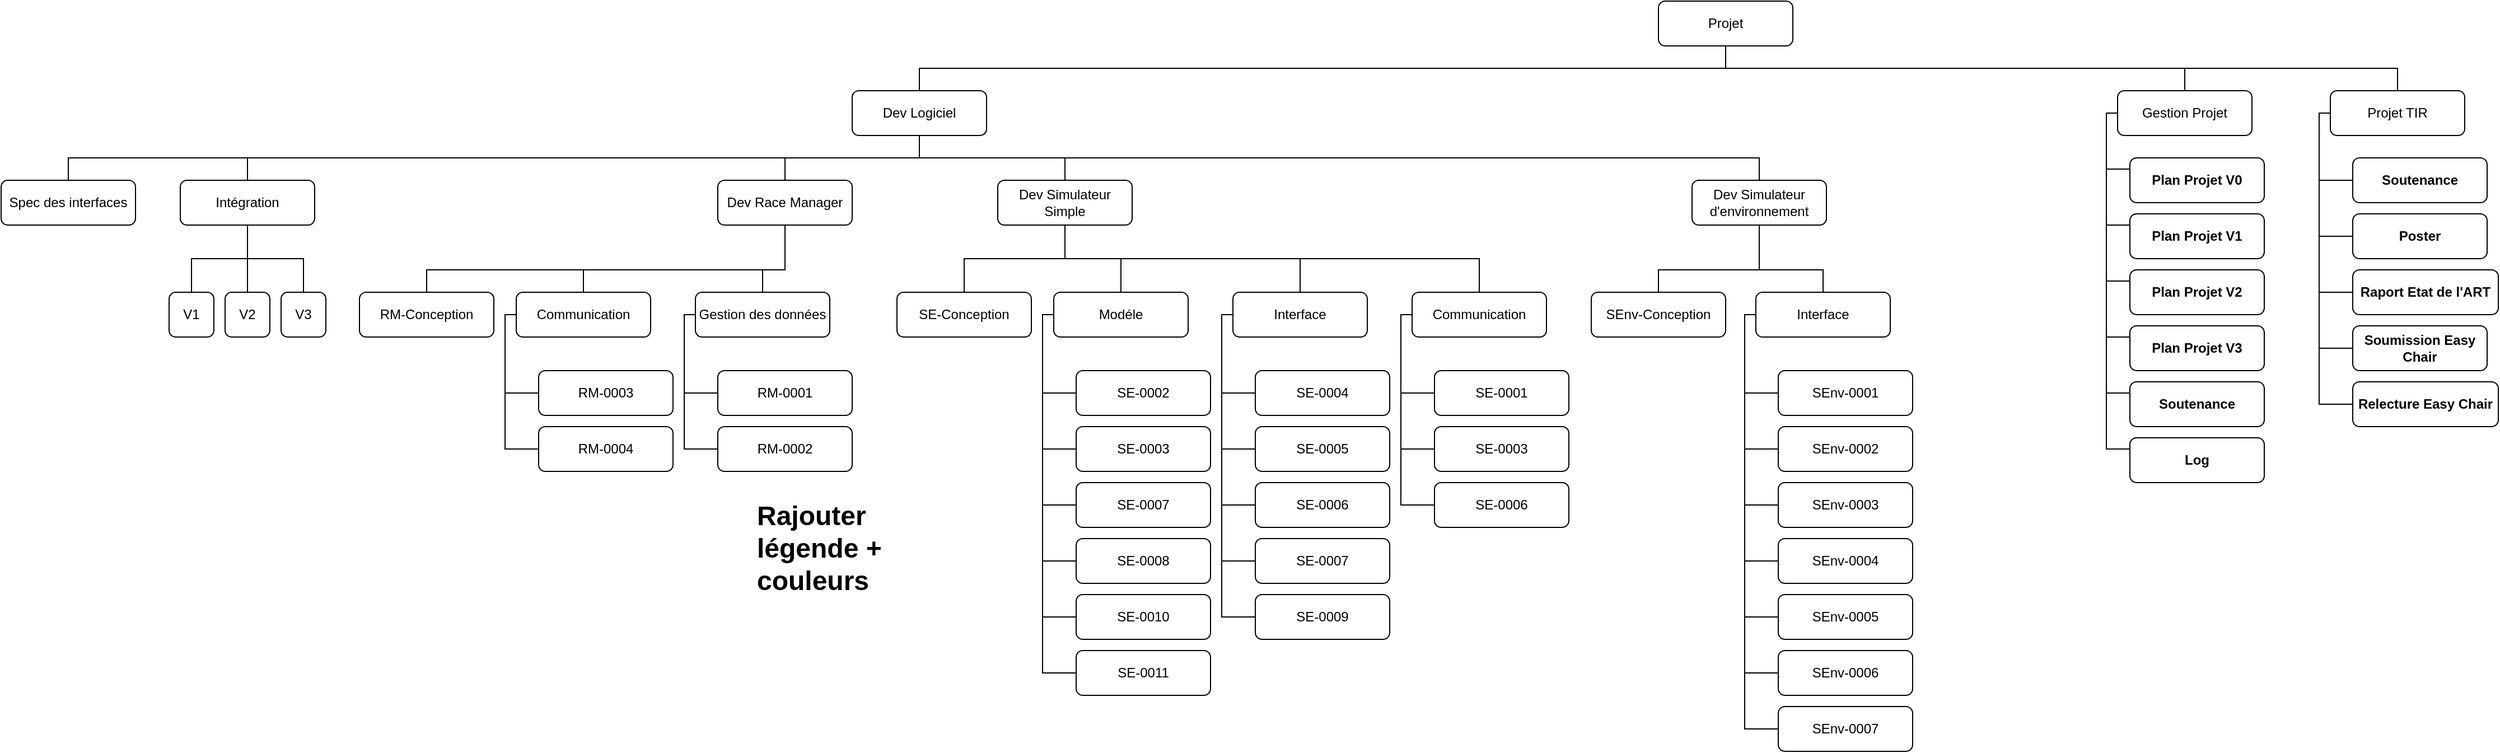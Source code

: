 <mxfile version="16.5.1" type="device"><diagram id="SO90elbDWTk9KM8f_khS" name="Page-1"><mxGraphModel dx="2012" dy="721" grid="1" gridSize="10" guides="1" tooltips="1" connect="1" arrows="1" fold="1" page="1" pageScale="1" pageWidth="827" pageHeight="1169" math="0" shadow="0"><root><mxCell id="0"/><mxCell id="1" parent="0"/><mxCell id="JSs0J7udq6UT4PyJN16Q-4" style="edgeStyle=orthogonalEdgeStyle;rounded=0;orthogonalLoop=1;jettySize=auto;html=1;entryX=0.5;entryY=0;entryDx=0;entryDy=0;endArrow=none;endFill=0;" parent="1" source="5Y8uzEeQhEqQPlGlV6em-2" target="JSs0J7udq6UT4PyJN16Q-1" edge="1"><mxGeometry relative="1" as="geometry"><Array as="points"><mxPoint x="820" y="140"/><mxPoint x="100" y="140"/></Array></mxGeometry></mxCell><mxCell id="JSs0J7udq6UT4PyJN16Q-5" style="edgeStyle=orthogonalEdgeStyle;rounded=0;orthogonalLoop=1;jettySize=auto;html=1;entryX=0.5;entryY=0;entryDx=0;entryDy=0;endArrow=none;endFill=0;" parent="1" source="5Y8uzEeQhEqQPlGlV6em-2" target="JSs0J7udq6UT4PyJN16Q-2" edge="1"><mxGeometry relative="1" as="geometry"><Array as="points"><mxPoint x="820" y="140"/><mxPoint x="1230" y="140"/></Array></mxGeometry></mxCell><mxCell id="JSs0J7udq6UT4PyJN16Q-6" style="edgeStyle=orthogonalEdgeStyle;rounded=0;orthogonalLoop=1;jettySize=auto;html=1;entryX=0.5;entryY=0;entryDx=0;entryDy=0;endArrow=none;endFill=0;" parent="1" source="5Y8uzEeQhEqQPlGlV6em-2" target="JSs0J7udq6UT4PyJN16Q-3" edge="1"><mxGeometry relative="1" as="geometry"><Array as="points"><mxPoint x="820" y="140"/><mxPoint x="1420" y="140"/></Array></mxGeometry></mxCell><mxCell id="5Y8uzEeQhEqQPlGlV6em-2" value="Projet" style="rounded=1;whiteSpace=wrap;html=1;" parent="1" vertex="1"><mxGeometry x="760" y="80" width="120" height="40" as="geometry"/></mxCell><mxCell id="JSs0J7udq6UT4PyJN16Q-10" style="edgeStyle=orthogonalEdgeStyle;rounded=0;orthogonalLoop=1;jettySize=auto;html=1;entryX=0.5;entryY=0;entryDx=0;entryDy=0;endArrow=none;endFill=0;" parent="1" source="JSs0J7udq6UT4PyJN16Q-1" target="JSs0J7udq6UT4PyJN16Q-7" edge="1"><mxGeometry relative="1" as="geometry"/></mxCell><mxCell id="JSs0J7udq6UT4PyJN16Q-11" style="edgeStyle=orthogonalEdgeStyle;rounded=0;orthogonalLoop=1;jettySize=auto;html=1;entryX=0.5;entryY=0;entryDx=0;entryDy=0;endArrow=none;endFill=0;" parent="1" source="JSs0J7udq6UT4PyJN16Q-1" target="JSs0J7udq6UT4PyJN16Q-8" edge="1"><mxGeometry relative="1" as="geometry"><Array as="points"><mxPoint x="100" y="220"/><mxPoint x="230" y="220"/></Array></mxGeometry></mxCell><mxCell id="JSs0J7udq6UT4PyJN16Q-12" style="edgeStyle=orthogonalEdgeStyle;rounded=0;orthogonalLoop=1;jettySize=auto;html=1;entryX=0.5;entryY=0;entryDx=0;entryDy=0;endArrow=none;endFill=0;" parent="1" source="JSs0J7udq6UT4PyJN16Q-1" target="JSs0J7udq6UT4PyJN16Q-9" edge="1"><mxGeometry relative="1" as="geometry"><Array as="points"><mxPoint x="100" y="220"/><mxPoint x="850" y="220"/></Array></mxGeometry></mxCell><mxCell id="worYOlC481NNK5F_TuoV-4" style="edgeStyle=orthogonalEdgeStyle;rounded=0;orthogonalLoop=1;jettySize=auto;html=1;entryX=0.5;entryY=0;entryDx=0;entryDy=0;endArrow=none;endFill=0;" edge="1" parent="1" source="JSs0J7udq6UT4PyJN16Q-1" target="worYOlC481NNK5F_TuoV-2"><mxGeometry relative="1" as="geometry"><Array as="points"><mxPoint x="100" y="220"/><mxPoint x="-500" y="220"/></Array></mxGeometry></mxCell><mxCell id="worYOlC481NNK5F_TuoV-9" style="edgeStyle=orthogonalEdgeStyle;rounded=0;orthogonalLoop=1;jettySize=auto;html=1;entryX=0.5;entryY=0;entryDx=0;entryDy=0;endArrow=none;endFill=0;" edge="1" parent="1" source="JSs0J7udq6UT4PyJN16Q-1" target="worYOlC481NNK5F_TuoV-8"><mxGeometry relative="1" as="geometry"><Array as="points"><mxPoint x="100" y="220"/><mxPoint x="-660" y="220"/></Array></mxGeometry></mxCell><mxCell id="JSs0J7udq6UT4PyJN16Q-1" value="Dev Logiciel" style="rounded=1;whiteSpace=wrap;html=1;" parent="1" vertex="1"><mxGeometry x="40" y="160" width="120" height="40" as="geometry"/></mxCell><mxCell id="JSs0J7udq6UT4PyJN16Q-113" style="edgeStyle=orthogonalEdgeStyle;rounded=0;orthogonalLoop=1;jettySize=auto;html=1;entryX=0;entryY=0.5;entryDx=0;entryDy=0;endArrow=none;endFill=0;" parent="1" source="JSs0J7udq6UT4PyJN16Q-2" target="JSs0J7udq6UT4PyJN16Q-112" edge="1"><mxGeometry relative="1" as="geometry"><Array as="points"><mxPoint x="1160" y="180"/><mxPoint x="1160" y="230"/></Array></mxGeometry></mxCell><mxCell id="JSs0J7udq6UT4PyJN16Q-114" style="edgeStyle=orthogonalEdgeStyle;rounded=0;orthogonalLoop=1;jettySize=auto;html=1;entryX=0;entryY=0.5;entryDx=0;entryDy=0;endArrow=none;endFill=0;" parent="1" source="JSs0J7udq6UT4PyJN16Q-2" target="JSs0J7udq6UT4PyJN16Q-107" edge="1"><mxGeometry relative="1" as="geometry"><Array as="points"><mxPoint x="1160" y="180"/><mxPoint x="1160" y="280"/></Array></mxGeometry></mxCell><mxCell id="JSs0J7udq6UT4PyJN16Q-115" style="edgeStyle=orthogonalEdgeStyle;rounded=0;orthogonalLoop=1;jettySize=auto;html=1;entryX=0;entryY=0.5;entryDx=0;entryDy=0;endArrow=none;endFill=0;" parent="1" source="JSs0J7udq6UT4PyJN16Q-2" target="JSs0J7udq6UT4PyJN16Q-108" edge="1"><mxGeometry relative="1" as="geometry"><Array as="points"><mxPoint x="1160" y="180"/><mxPoint x="1160" y="330"/></Array></mxGeometry></mxCell><mxCell id="JSs0J7udq6UT4PyJN16Q-116" style="edgeStyle=orthogonalEdgeStyle;rounded=0;orthogonalLoop=1;jettySize=auto;html=1;entryX=0;entryY=0.5;entryDx=0;entryDy=0;endArrow=none;endFill=0;" parent="1" source="JSs0J7udq6UT4PyJN16Q-2" target="JSs0J7udq6UT4PyJN16Q-109" edge="1"><mxGeometry relative="1" as="geometry"><Array as="points"><mxPoint x="1160" y="180"/><mxPoint x="1160" y="380"/></Array></mxGeometry></mxCell><mxCell id="JSs0J7udq6UT4PyJN16Q-117" style="edgeStyle=orthogonalEdgeStyle;rounded=0;orthogonalLoop=1;jettySize=auto;html=1;entryX=0;entryY=0.5;entryDx=0;entryDy=0;endArrow=none;endFill=0;" parent="1" source="JSs0J7udq6UT4PyJN16Q-2" target="JSs0J7udq6UT4PyJN16Q-110" edge="1"><mxGeometry relative="1" as="geometry"><Array as="points"><mxPoint x="1160" y="180"/><mxPoint x="1160" y="430"/></Array></mxGeometry></mxCell><mxCell id="JSs0J7udq6UT4PyJN16Q-118" style="edgeStyle=orthogonalEdgeStyle;rounded=0;orthogonalLoop=1;jettySize=auto;html=1;entryX=0;entryY=0.5;entryDx=0;entryDy=0;endArrow=none;endFill=0;" parent="1" source="JSs0J7udq6UT4PyJN16Q-2" target="JSs0J7udq6UT4PyJN16Q-111" edge="1"><mxGeometry relative="1" as="geometry"><Array as="points"><mxPoint x="1160" y="180"/><mxPoint x="1160" y="480"/></Array></mxGeometry></mxCell><mxCell id="JSs0J7udq6UT4PyJN16Q-2" value="Gestion Projet" style="rounded=1;whiteSpace=wrap;html=1;" parent="1" vertex="1"><mxGeometry x="1170" y="160" width="120" height="40" as="geometry"/></mxCell><mxCell id="JSs0J7udq6UT4PyJN16Q-124" style="edgeStyle=orthogonalEdgeStyle;rounded=0;orthogonalLoop=1;jettySize=auto;html=1;entryX=0;entryY=0.5;entryDx=0;entryDy=0;endArrow=none;endFill=0;" parent="1" source="JSs0J7udq6UT4PyJN16Q-3" target="JSs0J7udq6UT4PyJN16Q-119" edge="1"><mxGeometry relative="1" as="geometry"><Array as="points"><mxPoint x="1350" y="180"/><mxPoint x="1350" y="240"/></Array></mxGeometry></mxCell><mxCell id="JSs0J7udq6UT4PyJN16Q-125" style="edgeStyle=orthogonalEdgeStyle;rounded=0;orthogonalLoop=1;jettySize=auto;html=1;entryX=0;entryY=0.5;entryDx=0;entryDy=0;endArrow=none;endFill=0;" parent="1" source="JSs0J7udq6UT4PyJN16Q-3" target="JSs0J7udq6UT4PyJN16Q-120" edge="1"><mxGeometry relative="1" as="geometry"><Array as="points"><mxPoint x="1350" y="180"/><mxPoint x="1350" y="290"/></Array></mxGeometry></mxCell><mxCell id="JSs0J7udq6UT4PyJN16Q-126" style="edgeStyle=orthogonalEdgeStyle;rounded=0;orthogonalLoop=1;jettySize=auto;html=1;entryX=0;entryY=0.5;entryDx=0;entryDy=0;endArrow=none;endFill=0;" parent="1" source="JSs0J7udq6UT4PyJN16Q-3" target="JSs0J7udq6UT4PyJN16Q-121" edge="1"><mxGeometry relative="1" as="geometry"><Array as="points"><mxPoint x="1350" y="180"/><mxPoint x="1350" y="340"/></Array></mxGeometry></mxCell><mxCell id="JSs0J7udq6UT4PyJN16Q-127" style="edgeStyle=orthogonalEdgeStyle;rounded=0;orthogonalLoop=1;jettySize=auto;html=1;entryX=0;entryY=0.5;entryDx=0;entryDy=0;endArrow=none;endFill=0;" parent="1" source="JSs0J7udq6UT4PyJN16Q-3" target="JSs0J7udq6UT4PyJN16Q-122" edge="1"><mxGeometry relative="1" as="geometry"><Array as="points"><mxPoint x="1350" y="180"/><mxPoint x="1350" y="390"/></Array></mxGeometry></mxCell><mxCell id="JSs0J7udq6UT4PyJN16Q-129" style="edgeStyle=orthogonalEdgeStyle;rounded=0;orthogonalLoop=1;jettySize=auto;html=1;entryX=0;entryY=0.5;entryDx=0;entryDy=0;endArrow=none;endFill=0;" parent="1" source="JSs0J7udq6UT4PyJN16Q-3" target="JSs0J7udq6UT4PyJN16Q-128" edge="1"><mxGeometry relative="1" as="geometry"><Array as="points"><mxPoint x="1350" y="180"/><mxPoint x="1350" y="440"/></Array></mxGeometry></mxCell><mxCell id="JSs0J7udq6UT4PyJN16Q-3" value="Projet TIR" style="rounded=1;whiteSpace=wrap;html=1;" parent="1" vertex="1"><mxGeometry x="1360" y="160" width="120" height="40" as="geometry"/></mxCell><mxCell id="JSs0J7udq6UT4PyJN16Q-15" style="edgeStyle=orthogonalEdgeStyle;rounded=0;orthogonalLoop=1;jettySize=auto;html=1;entryX=0.5;entryY=0;entryDx=0;entryDy=0;endArrow=none;endFill=0;" parent="1" source="JSs0J7udq6UT4PyJN16Q-7" target="JSs0J7udq6UT4PyJN16Q-13" edge="1"><mxGeometry relative="1" as="geometry"><Array as="points"><mxPoint x="-20" y="320"/><mxPoint x="-200" y="320"/></Array></mxGeometry></mxCell><mxCell id="JSs0J7udq6UT4PyJN16Q-16" style="edgeStyle=orthogonalEdgeStyle;rounded=0;orthogonalLoop=1;jettySize=auto;html=1;entryX=0.5;entryY=0;entryDx=0;entryDy=0;endArrow=none;endFill=0;" parent="1" source="JSs0J7udq6UT4PyJN16Q-7" target="JSs0J7udq6UT4PyJN16Q-14" edge="1"><mxGeometry relative="1" as="geometry"><Array as="points"><mxPoint x="-20" y="320"/><mxPoint x="-40" y="320"/></Array></mxGeometry></mxCell><mxCell id="JSs0J7udq6UT4PyJN16Q-96" style="edgeStyle=orthogonalEdgeStyle;rounded=0;orthogonalLoop=1;jettySize=auto;html=1;endArrow=none;endFill=0;entryX=0.5;entryY=0;entryDx=0;entryDy=0;" parent="1" source="JSs0J7udq6UT4PyJN16Q-7" target="JSs0J7udq6UT4PyJN16Q-95" edge="1"><mxGeometry relative="1" as="geometry"><mxPoint x="-320" y="320" as="targetPoint"/><Array as="points"><mxPoint x="-20" y="320"/><mxPoint x="-340" y="320"/></Array></mxGeometry></mxCell><mxCell id="JSs0J7udq6UT4PyJN16Q-7" value="Dev Race Manager" style="rounded=1;whiteSpace=wrap;html=1;" parent="1" vertex="1"><mxGeometry x="-80" y="240" width="120" height="40" as="geometry"/></mxCell><mxCell id="JSs0J7udq6UT4PyJN16Q-40" style="edgeStyle=orthogonalEdgeStyle;rounded=0;orthogonalLoop=1;jettySize=auto;html=1;entryX=0.5;entryY=0;entryDx=0;entryDy=0;endArrow=none;endFill=0;" parent="1" source="JSs0J7udq6UT4PyJN16Q-8" target="JSs0J7udq6UT4PyJN16Q-37" edge="1"><mxGeometry relative="1" as="geometry"/></mxCell><mxCell id="JSs0J7udq6UT4PyJN16Q-41" style="edgeStyle=orthogonalEdgeStyle;rounded=0;orthogonalLoop=1;jettySize=auto;html=1;entryX=0.5;entryY=0;entryDx=0;entryDy=0;endArrow=none;endFill=0;" parent="1" source="JSs0J7udq6UT4PyJN16Q-8" target="JSs0J7udq6UT4PyJN16Q-38" edge="1"><mxGeometry relative="1" as="geometry"><Array as="points"><mxPoint x="230" y="310"/><mxPoint x="440" y="310"/></Array></mxGeometry></mxCell><mxCell id="JSs0J7udq6UT4PyJN16Q-42" style="edgeStyle=orthogonalEdgeStyle;rounded=0;orthogonalLoop=1;jettySize=auto;html=1;entryX=0.5;entryY=0;entryDx=0;entryDy=0;endArrow=none;endFill=0;" parent="1" source="JSs0J7udq6UT4PyJN16Q-8" target="JSs0J7udq6UT4PyJN16Q-39" edge="1"><mxGeometry relative="1" as="geometry"><Array as="points"><mxPoint x="230" y="310"/><mxPoint x="600" y="310"/></Array></mxGeometry></mxCell><mxCell id="JSs0J7udq6UT4PyJN16Q-98" style="edgeStyle=orthogonalEdgeStyle;rounded=0;orthogonalLoop=1;jettySize=auto;html=1;entryX=0.5;entryY=0;entryDx=0;entryDy=0;endArrow=none;endFill=0;" parent="1" source="JSs0J7udq6UT4PyJN16Q-8" target="JSs0J7udq6UT4PyJN16Q-97" edge="1"><mxGeometry relative="1" as="geometry"/></mxCell><mxCell id="JSs0J7udq6UT4PyJN16Q-8" value="Dev Simulateur Simple" style="rounded=1;whiteSpace=wrap;html=1;" parent="1" vertex="1"><mxGeometry x="170" y="240" width="120" height="40" as="geometry"/></mxCell><mxCell id="JSs0J7udq6UT4PyJN16Q-73" style="edgeStyle=orthogonalEdgeStyle;rounded=0;orthogonalLoop=1;jettySize=auto;html=1;entryX=0.5;entryY=0;entryDx=0;entryDy=0;endArrow=none;endFill=0;" parent="1" target="JSs0J7udq6UT4PyJN16Q-71" edge="1"><mxGeometry relative="1" as="geometry"><mxPoint x="850" y="280" as="sourcePoint"/><Array as="points"><mxPoint x="850" y="320"/><mxPoint x="907" y="320"/></Array></mxGeometry></mxCell><mxCell id="JSs0J7udq6UT4PyJN16Q-9" value="Dev Simulateur d'environnement" style="rounded=1;whiteSpace=wrap;html=1;" parent="1" vertex="1"><mxGeometry x="790" y="240" width="120" height="40" as="geometry"/></mxCell><mxCell id="JSs0J7udq6UT4PyJN16Q-18" style="edgeStyle=orthogonalEdgeStyle;rounded=0;orthogonalLoop=1;jettySize=auto;html=1;entryX=0;entryY=0.5;entryDx=0;entryDy=0;endArrow=none;endFill=0;" parent="1" source="JSs0J7udq6UT4PyJN16Q-13" target="JSs0J7udq6UT4PyJN16Q-17" edge="1"><mxGeometry relative="1" as="geometry"><Array as="points"><mxPoint x="-270" y="360"/><mxPoint x="-270" y="430"/></Array></mxGeometry></mxCell><mxCell id="JSs0J7udq6UT4PyJN16Q-20" style="edgeStyle=orthogonalEdgeStyle;rounded=0;orthogonalLoop=1;jettySize=auto;html=1;entryX=0;entryY=0.5;entryDx=0;entryDy=0;endArrow=none;endFill=0;" parent="1" source="JSs0J7udq6UT4PyJN16Q-13" target="JSs0J7udq6UT4PyJN16Q-19" edge="1"><mxGeometry relative="1" as="geometry"><Array as="points"><mxPoint x="-270" y="360"/><mxPoint x="-270" y="480"/></Array></mxGeometry></mxCell><mxCell id="JSs0J7udq6UT4PyJN16Q-13" value="Communication" style="rounded=1;whiteSpace=wrap;html=1;" parent="1" vertex="1"><mxGeometry x="-260" y="340" width="120" height="40" as="geometry"/></mxCell><mxCell id="JSs0J7udq6UT4PyJN16Q-31" style="edgeStyle=orthogonalEdgeStyle;rounded=0;orthogonalLoop=1;jettySize=auto;html=1;entryX=0;entryY=0.5;entryDx=0;entryDy=0;endArrow=none;endFill=0;" parent="1" source="JSs0J7udq6UT4PyJN16Q-14" target="JSs0J7udq6UT4PyJN16Q-23" edge="1"><mxGeometry relative="1" as="geometry"><Array as="points"><mxPoint x="-110" y="360"/><mxPoint x="-110" y="430"/></Array></mxGeometry></mxCell><mxCell id="JSs0J7udq6UT4PyJN16Q-32" style="edgeStyle=orthogonalEdgeStyle;rounded=0;orthogonalLoop=1;jettySize=auto;html=1;entryX=0;entryY=0.5;entryDx=0;entryDy=0;endArrow=none;endFill=0;" parent="1" source="JSs0J7udq6UT4PyJN16Q-14" target="JSs0J7udq6UT4PyJN16Q-24" edge="1"><mxGeometry relative="1" as="geometry"><Array as="points"><mxPoint x="-110" y="360"/><mxPoint x="-110" y="480"/></Array></mxGeometry></mxCell><mxCell id="JSs0J7udq6UT4PyJN16Q-14" value="Gestion des données" style="rounded=1;whiteSpace=wrap;html=1;" parent="1" vertex="1"><mxGeometry x="-100" y="340" width="120" height="40" as="geometry"/></mxCell><mxCell id="JSs0J7udq6UT4PyJN16Q-17" value="RM-0003" style="rounded=1;whiteSpace=wrap;html=1;" parent="1" vertex="1"><mxGeometry x="-240.0" y="410" width="120" height="40" as="geometry"/></mxCell><mxCell id="JSs0J7udq6UT4PyJN16Q-19" value="&lt;span&gt;RM-0004&lt;/span&gt;" style="rounded=1;whiteSpace=wrap;html=1;" parent="1" vertex="1"><mxGeometry x="-240.0" y="460" width="120" height="40" as="geometry"/></mxCell><mxCell id="JSs0J7udq6UT4PyJN16Q-23" value="RM-0001" style="rounded=1;whiteSpace=wrap;html=1;" parent="1" vertex="1"><mxGeometry x="-80" y="410" width="120" height="40" as="geometry"/></mxCell><mxCell id="JSs0J7udq6UT4PyJN16Q-24" value="RM-0002" style="rounded=1;whiteSpace=wrap;html=1;" parent="1" vertex="1"><mxGeometry x="-80" y="460" width="120" height="40" as="geometry"/></mxCell><mxCell id="JSs0J7udq6UT4PyJN16Q-48" style="edgeStyle=orthogonalEdgeStyle;rounded=0;orthogonalLoop=1;jettySize=auto;html=1;entryX=0;entryY=0.5;entryDx=0;entryDy=0;endArrow=none;endFill=0;" parent="1" source="JSs0J7udq6UT4PyJN16Q-37" target="JSs0J7udq6UT4PyJN16Q-44" edge="1"><mxGeometry relative="1" as="geometry"><Array as="points"><mxPoint x="210" y="360"/><mxPoint x="210" y="430"/></Array></mxGeometry></mxCell><mxCell id="JSs0J7udq6UT4PyJN16Q-49" style="edgeStyle=orthogonalEdgeStyle;rounded=0;orthogonalLoop=1;jettySize=auto;html=1;entryX=0;entryY=0.5;entryDx=0;entryDy=0;endArrow=none;endFill=0;" parent="1" source="JSs0J7udq6UT4PyJN16Q-37" target="JSs0J7udq6UT4PyJN16Q-45" edge="1"><mxGeometry relative="1" as="geometry"><Array as="points"><mxPoint x="210" y="360"/><mxPoint x="210" y="480"/></Array></mxGeometry></mxCell><mxCell id="JSs0J7udq6UT4PyJN16Q-60" style="edgeStyle=orthogonalEdgeStyle;rounded=0;orthogonalLoop=1;jettySize=auto;html=1;entryX=0;entryY=0.5;entryDx=0;entryDy=0;endArrow=none;endFill=0;" parent="1" source="JSs0J7udq6UT4PyJN16Q-37" target="JSs0J7udq6UT4PyJN16Q-56" edge="1"><mxGeometry relative="1" as="geometry"><Array as="points"><mxPoint x="210" y="360"/><mxPoint x="210" y="530"/></Array></mxGeometry></mxCell><mxCell id="JSs0J7udq6UT4PyJN16Q-61" style="edgeStyle=orthogonalEdgeStyle;rounded=0;orthogonalLoop=1;jettySize=auto;html=1;entryX=0;entryY=0.5;entryDx=0;entryDy=0;endArrow=none;endFill=0;" parent="1" source="JSs0J7udq6UT4PyJN16Q-37" target="JSs0J7udq6UT4PyJN16Q-54" edge="1"><mxGeometry relative="1" as="geometry"><Array as="points"><mxPoint x="210" y="360"/><mxPoint x="210" y="580"/></Array></mxGeometry></mxCell><mxCell id="JSs0J7udq6UT4PyJN16Q-63" style="edgeStyle=orthogonalEdgeStyle;rounded=0;orthogonalLoop=1;jettySize=auto;html=1;entryX=0;entryY=0.5;entryDx=0;entryDy=0;endArrow=none;endFill=0;" parent="1" source="JSs0J7udq6UT4PyJN16Q-37" target="JSs0J7udq6UT4PyJN16Q-57" edge="1"><mxGeometry relative="1" as="geometry"><Array as="points"><mxPoint x="210" y="360"/><mxPoint x="210" y="630"/></Array></mxGeometry></mxCell><mxCell id="JSs0J7udq6UT4PyJN16Q-64" style="edgeStyle=orthogonalEdgeStyle;rounded=0;orthogonalLoop=1;jettySize=auto;html=1;entryX=0;entryY=0.5;entryDx=0;entryDy=0;endArrow=none;endFill=0;" parent="1" source="JSs0J7udq6UT4PyJN16Q-37" target="JSs0J7udq6UT4PyJN16Q-58" edge="1"><mxGeometry relative="1" as="geometry"><Array as="points"><mxPoint x="210" y="360"/><mxPoint x="210" y="680"/></Array></mxGeometry></mxCell><mxCell id="JSs0J7udq6UT4PyJN16Q-37" value="Modéle" style="rounded=1;whiteSpace=wrap;html=1;" parent="1" vertex="1"><mxGeometry x="220" y="340" width="120" height="40" as="geometry"/></mxCell><mxCell id="JSs0J7udq6UT4PyJN16Q-50" style="edgeStyle=orthogonalEdgeStyle;rounded=0;orthogonalLoop=1;jettySize=auto;html=1;entryX=0;entryY=0.5;entryDx=0;entryDy=0;endArrow=none;endFill=0;" parent="1" source="JSs0J7udq6UT4PyJN16Q-38" target="JSs0J7udq6UT4PyJN16Q-46" edge="1"><mxGeometry relative="1" as="geometry"><Array as="points"><mxPoint x="370" y="360"/><mxPoint x="370" y="430"/></Array></mxGeometry></mxCell><mxCell id="JSs0J7udq6UT4PyJN16Q-51" style="edgeStyle=orthogonalEdgeStyle;rounded=0;orthogonalLoop=1;jettySize=auto;html=1;entryX=0;entryY=0.5;entryDx=0;entryDy=0;endArrow=none;endFill=0;" parent="1" source="JSs0J7udq6UT4PyJN16Q-38" target="JSs0J7udq6UT4PyJN16Q-47" edge="1"><mxGeometry relative="1" as="geometry"><Array as="points"><mxPoint x="370" y="360"/><mxPoint x="370" y="480"/></Array></mxGeometry></mxCell><mxCell id="JSs0J7udq6UT4PyJN16Q-65" style="edgeStyle=orthogonalEdgeStyle;rounded=0;orthogonalLoop=1;jettySize=auto;html=1;entryX=0;entryY=0.5;entryDx=0;entryDy=0;endArrow=none;endFill=0;" parent="1" source="JSs0J7udq6UT4PyJN16Q-38" target="JSs0J7udq6UT4PyJN16Q-52" edge="1"><mxGeometry relative="1" as="geometry"><Array as="points"><mxPoint x="370" y="360"/><mxPoint x="370" y="530"/></Array></mxGeometry></mxCell><mxCell id="JSs0J7udq6UT4PyJN16Q-66" style="edgeStyle=orthogonalEdgeStyle;rounded=0;orthogonalLoop=1;jettySize=auto;html=1;entryX=0;entryY=0.5;entryDx=0;entryDy=0;endArrow=none;endFill=0;" parent="1" source="JSs0J7udq6UT4PyJN16Q-38" target="JSs0J7udq6UT4PyJN16Q-53" edge="1"><mxGeometry relative="1" as="geometry"><Array as="points"><mxPoint x="370" y="360"/><mxPoint x="370" y="580"/></Array></mxGeometry></mxCell><mxCell id="JSs0J7udq6UT4PyJN16Q-67" style="edgeStyle=orthogonalEdgeStyle;rounded=0;orthogonalLoop=1;jettySize=auto;html=1;entryX=0;entryY=0.5;entryDx=0;entryDy=0;endArrow=none;endFill=0;" parent="1" source="JSs0J7udq6UT4PyJN16Q-38" target="JSs0J7udq6UT4PyJN16Q-55" edge="1"><mxGeometry relative="1" as="geometry"><Array as="points"><mxPoint x="370" y="360"/><mxPoint x="370" y="630"/></Array></mxGeometry></mxCell><mxCell id="JSs0J7udq6UT4PyJN16Q-38" value="Interface" style="rounded=1;whiteSpace=wrap;html=1;" parent="1" vertex="1"><mxGeometry x="380" y="340" width="120" height="40" as="geometry"/></mxCell><mxCell id="JSs0J7udq6UT4PyJN16Q-68" style="edgeStyle=orthogonalEdgeStyle;rounded=0;orthogonalLoop=1;jettySize=auto;html=1;entryX=0;entryY=0.5;entryDx=0;entryDy=0;endArrow=none;endFill=0;" parent="1" source="JSs0J7udq6UT4PyJN16Q-39" target="JSs0J7udq6UT4PyJN16Q-43" edge="1"><mxGeometry relative="1" as="geometry"><Array as="points"><mxPoint x="530" y="360"/><mxPoint x="530" y="430"/></Array></mxGeometry></mxCell><mxCell id="JSs0J7udq6UT4PyJN16Q-69" style="edgeStyle=orthogonalEdgeStyle;rounded=0;orthogonalLoop=1;jettySize=auto;html=1;entryX=0;entryY=0.5;entryDx=0;entryDy=0;endArrow=none;endFill=0;" parent="1" source="JSs0J7udq6UT4PyJN16Q-39" target="JSs0J7udq6UT4PyJN16Q-62" edge="1"><mxGeometry relative="1" as="geometry"><Array as="points"><mxPoint x="530" y="360"/><mxPoint x="530" y="480"/></Array></mxGeometry></mxCell><mxCell id="JSs0J7udq6UT4PyJN16Q-70" style="edgeStyle=orthogonalEdgeStyle;rounded=0;orthogonalLoop=1;jettySize=auto;html=1;entryX=0;entryY=0.5;entryDx=0;entryDy=0;endArrow=none;endFill=0;" parent="1" source="JSs0J7udq6UT4PyJN16Q-39" target="JSs0J7udq6UT4PyJN16Q-59" edge="1"><mxGeometry relative="1" as="geometry"><Array as="points"><mxPoint x="530" y="360"/><mxPoint x="530" y="530"/></Array></mxGeometry></mxCell><mxCell id="JSs0J7udq6UT4PyJN16Q-39" value="Communication" style="rounded=1;whiteSpace=wrap;html=1;" parent="1" vertex="1"><mxGeometry x="540" y="340" width="120" height="40" as="geometry"/></mxCell><mxCell id="JSs0J7udq6UT4PyJN16Q-43" value="SE-0001" style="rounded=1;whiteSpace=wrap;html=1;" parent="1" vertex="1"><mxGeometry x="560" y="410" width="120" height="40" as="geometry"/></mxCell><mxCell id="JSs0J7udq6UT4PyJN16Q-44" value="SE-0002" style="rounded=1;whiteSpace=wrap;html=1;" parent="1" vertex="1"><mxGeometry x="240.0" y="410" width="120" height="40" as="geometry"/></mxCell><mxCell id="JSs0J7udq6UT4PyJN16Q-45" value="SE-0003" style="rounded=1;whiteSpace=wrap;html=1;" parent="1" vertex="1"><mxGeometry x="240.0" y="460" width="120" height="40" as="geometry"/></mxCell><mxCell id="JSs0J7udq6UT4PyJN16Q-46" value="SE-0004" style="rounded=1;whiteSpace=wrap;html=1;" parent="1" vertex="1"><mxGeometry x="400" y="410" width="120" height="40" as="geometry"/></mxCell><mxCell id="JSs0J7udq6UT4PyJN16Q-47" value="SE-0005" style="rounded=1;whiteSpace=wrap;html=1;" parent="1" vertex="1"><mxGeometry x="400" y="460" width="120" height="40" as="geometry"/></mxCell><mxCell id="JSs0J7udq6UT4PyJN16Q-52" value="SE-0006" style="rounded=1;whiteSpace=wrap;html=1;" parent="1" vertex="1"><mxGeometry x="400" y="510" width="120" height="40" as="geometry"/></mxCell><mxCell id="JSs0J7udq6UT4PyJN16Q-53" value="SE-0007" style="rounded=1;whiteSpace=wrap;html=1;" parent="1" vertex="1"><mxGeometry x="400" y="560" width="120" height="40" as="geometry"/></mxCell><mxCell id="JSs0J7udq6UT4PyJN16Q-54" value="SE-0008" style="rounded=1;whiteSpace=wrap;html=1;" parent="1" vertex="1"><mxGeometry x="240.0" y="560" width="120" height="40" as="geometry"/></mxCell><mxCell id="JSs0J7udq6UT4PyJN16Q-55" value="SE-0009" style="rounded=1;whiteSpace=wrap;html=1;" parent="1" vertex="1"><mxGeometry x="400" y="610" width="120" height="40" as="geometry"/></mxCell><mxCell id="JSs0J7udq6UT4PyJN16Q-56" value="SE-0007" style="rounded=1;whiteSpace=wrap;html=1;" parent="1" vertex="1"><mxGeometry x="240.0" y="510" width="120" height="40" as="geometry"/></mxCell><mxCell id="JSs0J7udq6UT4PyJN16Q-57" value="SE-0010" style="rounded=1;whiteSpace=wrap;html=1;" parent="1" vertex="1"><mxGeometry x="240.0" y="610" width="120" height="40" as="geometry"/></mxCell><mxCell id="JSs0J7udq6UT4PyJN16Q-58" value="SE-0011" style="rounded=1;whiteSpace=wrap;html=1;" parent="1" vertex="1"><mxGeometry x="240.0" y="660" width="120" height="40" as="geometry"/></mxCell><mxCell id="JSs0J7udq6UT4PyJN16Q-59" value="SE-0006" style="rounded=1;whiteSpace=wrap;html=1;" parent="1" vertex="1"><mxGeometry x="560" y="510" width="120" height="40" as="geometry"/></mxCell><mxCell id="JSs0J7udq6UT4PyJN16Q-62" value="SE-0003" style="rounded=1;whiteSpace=wrap;html=1;" parent="1" vertex="1"><mxGeometry x="560" y="460" width="120" height="40" as="geometry"/></mxCell><mxCell id="JSs0J7udq6UT4PyJN16Q-88" style="edgeStyle=orthogonalEdgeStyle;rounded=0;orthogonalLoop=1;jettySize=auto;html=1;entryX=0;entryY=0.5;entryDx=0;entryDy=0;endArrow=none;endFill=0;" parent="1" source="JSs0J7udq6UT4PyJN16Q-71" target="JSs0J7udq6UT4PyJN16Q-81" edge="1"><mxGeometry relative="1" as="geometry"><Array as="points"><mxPoint x="837" y="360"/><mxPoint x="837" y="730"/></Array></mxGeometry></mxCell><mxCell id="JSs0J7udq6UT4PyJN16Q-89" style="edgeStyle=orthogonalEdgeStyle;rounded=0;orthogonalLoop=1;jettySize=auto;html=1;entryX=0;entryY=0.5;entryDx=0;entryDy=0;endArrow=none;endFill=0;" parent="1" source="JSs0J7udq6UT4PyJN16Q-71" target="JSs0J7udq6UT4PyJN16Q-75" edge="1"><mxGeometry relative="1" as="geometry"><Array as="points"><mxPoint x="837" y="360"/><mxPoint x="837" y="430"/></Array></mxGeometry></mxCell><mxCell id="JSs0J7udq6UT4PyJN16Q-90" style="edgeStyle=orthogonalEdgeStyle;rounded=0;orthogonalLoop=1;jettySize=auto;html=1;entryX=0;entryY=0.5;entryDx=0;entryDy=0;endArrow=none;endFill=0;" parent="1" source="JSs0J7udq6UT4PyJN16Q-71" target="JSs0J7udq6UT4PyJN16Q-76" edge="1"><mxGeometry relative="1" as="geometry"><Array as="points"><mxPoint x="837" y="360"/><mxPoint x="837" y="480"/></Array></mxGeometry></mxCell><mxCell id="JSs0J7udq6UT4PyJN16Q-91" style="edgeStyle=orthogonalEdgeStyle;rounded=0;orthogonalLoop=1;jettySize=auto;html=1;entryX=0;entryY=0.5;entryDx=0;entryDy=0;endArrow=none;endFill=0;" parent="1" source="JSs0J7udq6UT4PyJN16Q-71" target="JSs0J7udq6UT4PyJN16Q-77" edge="1"><mxGeometry relative="1" as="geometry"><Array as="points"><mxPoint x="837" y="360"/><mxPoint x="837" y="530"/></Array></mxGeometry></mxCell><mxCell id="JSs0J7udq6UT4PyJN16Q-92" style="edgeStyle=orthogonalEdgeStyle;rounded=0;orthogonalLoop=1;jettySize=auto;html=1;entryX=0;entryY=0.5;entryDx=0;entryDy=0;endArrow=none;endFill=0;" parent="1" source="JSs0J7udq6UT4PyJN16Q-71" target="JSs0J7udq6UT4PyJN16Q-78" edge="1"><mxGeometry relative="1" as="geometry"><Array as="points"><mxPoint x="837" y="360"/><mxPoint x="837" y="580"/></Array></mxGeometry></mxCell><mxCell id="JSs0J7udq6UT4PyJN16Q-93" style="edgeStyle=orthogonalEdgeStyle;rounded=0;orthogonalLoop=1;jettySize=auto;html=1;entryX=0;entryY=0.5;entryDx=0;entryDy=0;endArrow=none;endFill=0;" parent="1" source="JSs0J7udq6UT4PyJN16Q-71" target="JSs0J7udq6UT4PyJN16Q-79" edge="1"><mxGeometry relative="1" as="geometry"><Array as="points"><mxPoint x="837" y="360"/><mxPoint x="837" y="630"/></Array></mxGeometry></mxCell><mxCell id="JSs0J7udq6UT4PyJN16Q-94" style="edgeStyle=orthogonalEdgeStyle;rounded=0;orthogonalLoop=1;jettySize=auto;html=1;entryX=0;entryY=0.5;entryDx=0;entryDy=0;endArrow=none;endFill=0;" parent="1" source="JSs0J7udq6UT4PyJN16Q-71" target="JSs0J7udq6UT4PyJN16Q-80" edge="1"><mxGeometry relative="1" as="geometry"><Array as="points"><mxPoint x="837" y="360"/><mxPoint x="837" y="680"/></Array></mxGeometry></mxCell><mxCell id="JSs0J7udq6UT4PyJN16Q-71" value="Interface" style="rounded=1;whiteSpace=wrap;html=1;" parent="1" vertex="1"><mxGeometry x="847" y="340" width="120" height="40" as="geometry"/></mxCell><mxCell id="JSs0J7udq6UT4PyJN16Q-75" value="SEnv-0001" style="rounded=1;whiteSpace=wrap;html=1;" parent="1" vertex="1"><mxGeometry x="867" y="410" width="120" height="40" as="geometry"/></mxCell><mxCell id="JSs0J7udq6UT4PyJN16Q-76" value="SEnv-0002" style="rounded=1;whiteSpace=wrap;html=1;" parent="1" vertex="1"><mxGeometry x="867" y="460" width="120" height="40" as="geometry"/></mxCell><mxCell id="JSs0J7udq6UT4PyJN16Q-77" value="SEnv-0003" style="rounded=1;whiteSpace=wrap;html=1;" parent="1" vertex="1"><mxGeometry x="867" y="510" width="120" height="40" as="geometry"/></mxCell><mxCell id="JSs0J7udq6UT4PyJN16Q-78" value="SEnv-0004" style="rounded=1;whiteSpace=wrap;html=1;" parent="1" vertex="1"><mxGeometry x="867" y="560" width="120" height="40" as="geometry"/></mxCell><mxCell id="JSs0J7udq6UT4PyJN16Q-79" value="SEnv-0005" style="rounded=1;whiteSpace=wrap;html=1;" parent="1" vertex="1"><mxGeometry x="867" y="610" width="120" height="40" as="geometry"/></mxCell><mxCell id="JSs0J7udq6UT4PyJN16Q-80" value="SEnv-0006" style="rounded=1;whiteSpace=wrap;html=1;" parent="1" vertex="1"><mxGeometry x="867" y="660" width="120" height="40" as="geometry"/></mxCell><mxCell id="JSs0J7udq6UT4PyJN16Q-81" value="SEnv-0007" style="rounded=1;whiteSpace=wrap;html=1;" parent="1" vertex="1"><mxGeometry x="867" y="710" width="120" height="40" as="geometry"/></mxCell><mxCell id="JSs0J7udq6UT4PyJN16Q-95" value="RM-Conception" style="rounded=1;whiteSpace=wrap;html=1;" parent="1" vertex="1"><mxGeometry x="-400" y="340" width="120" height="40" as="geometry"/></mxCell><mxCell id="JSs0J7udq6UT4PyJN16Q-97" value="SE-Conception" style="rounded=1;whiteSpace=wrap;html=1;" parent="1" vertex="1"><mxGeometry x="80" y="340" width="120" height="40" as="geometry"/></mxCell><mxCell id="JSs0J7udq6UT4PyJN16Q-101" value="" style="edgeStyle=orthogonalEdgeStyle;rounded=0;orthogonalLoop=1;jettySize=auto;html=1;endArrow=none;endFill=0;" parent="1" source="JSs0J7udq6UT4PyJN16Q-100" target="JSs0J7udq6UT4PyJN16Q-9" edge="1"><mxGeometry relative="1" as="geometry"><Array as="points"><mxPoint x="760" y="320"/><mxPoint x="850" y="320"/></Array></mxGeometry></mxCell><mxCell id="JSs0J7udq6UT4PyJN16Q-100" value="SEnv-Conception" style="rounded=1;whiteSpace=wrap;html=1;" parent="1" vertex="1"><mxGeometry x="700" y="340" width="120" height="40" as="geometry"/></mxCell><mxCell id="JSs0J7udq6UT4PyJN16Q-107" value="&lt;span style=&quot;font-weight: 700&quot;&gt;Plan Projet V1&lt;/span&gt;" style="rounded=1;whiteSpace=wrap;html=1;" parent="1" vertex="1"><mxGeometry x="1181" y="270" width="120" height="40" as="geometry"/></mxCell><mxCell id="JSs0J7udq6UT4PyJN16Q-108" value="&lt;span style=&quot;font-weight: 700&quot;&gt;Plan Projet V2&lt;/span&gt;" style="rounded=1;whiteSpace=wrap;html=1;" parent="1" vertex="1"><mxGeometry x="1181" y="320" width="120" height="40" as="geometry"/></mxCell><mxCell id="JSs0J7udq6UT4PyJN16Q-109" value="&lt;span style=&quot;font-weight: 700&quot;&gt;Plan Projet V3&lt;/span&gt;" style="rounded=1;whiteSpace=wrap;html=1;" parent="1" vertex="1"><mxGeometry x="1181" y="370.02" width="120" height="40" as="geometry"/></mxCell><mxCell id="JSs0J7udq6UT4PyJN16Q-110" value="&lt;span style=&quot;font-weight: 700&quot;&gt;Soutenance&lt;/span&gt;" style="rounded=1;whiteSpace=wrap;html=1;" parent="1" vertex="1"><mxGeometry x="1181" y="420.02" width="120" height="40" as="geometry"/></mxCell><mxCell id="JSs0J7udq6UT4PyJN16Q-111" value="&lt;span style=&quot;font-weight: 700&quot;&gt;Log&lt;/span&gt;" style="rounded=1;whiteSpace=wrap;html=1;" parent="1" vertex="1"><mxGeometry x="1181" y="470" width="120" height="40" as="geometry"/></mxCell><mxCell id="JSs0J7udq6UT4PyJN16Q-112" value="&lt;span style=&quot;font-weight: 700&quot;&gt;Plan Projet V0&lt;/span&gt;" style="rounded=1;whiteSpace=wrap;html=1;" parent="1" vertex="1"><mxGeometry x="1181" y="220" width="120" height="40" as="geometry"/></mxCell><mxCell id="JSs0J7udq6UT4PyJN16Q-119" value="&lt;span style=&quot;font-weight: 700&quot;&gt;Soutenance&lt;/span&gt;" style="rounded=1;whiteSpace=wrap;html=1;" parent="1" vertex="1"><mxGeometry x="1380" y="219.98" width="120" height="40" as="geometry"/></mxCell><mxCell id="JSs0J7udq6UT4PyJN16Q-120" value="&lt;span style=&quot;font-weight: 700&quot;&gt;Poster&lt;/span&gt;" style="rounded=1;whiteSpace=wrap;html=1;" parent="1" vertex="1"><mxGeometry x="1380" y="269.98" width="120" height="40" as="geometry"/></mxCell><mxCell id="JSs0J7udq6UT4PyJN16Q-121" value="&lt;span style=&quot;font-weight: 700&quot;&gt;Raport Etat de l'ART&lt;/span&gt;" style="rounded=1;whiteSpace=wrap;html=1;" parent="1" vertex="1"><mxGeometry x="1380" y="319.98" width="130" height="40" as="geometry"/></mxCell><mxCell id="JSs0J7udq6UT4PyJN16Q-122" value="&lt;span style=&quot;font-weight: 700&quot;&gt;Soumission Easy Chair&lt;/span&gt;" style="rounded=1;whiteSpace=wrap;html=1;" parent="1" vertex="1"><mxGeometry x="1380" y="370" width="120" height="40" as="geometry"/></mxCell><mxCell id="JSs0J7udq6UT4PyJN16Q-128" value="&lt;span style=&quot;font-weight: 700&quot;&gt;Relecture Easy Chair&lt;/span&gt;" style="rounded=1;whiteSpace=wrap;html=1;" parent="1" vertex="1"><mxGeometry x="1380" y="420" width="130" height="40" as="geometry"/></mxCell><mxCell id="JSs0J7udq6UT4PyJN16Q-130" value="&lt;h1&gt;Rajouter légende + couleurs&lt;/h1&gt;" style="text;html=1;strokeColor=none;fillColor=none;spacing=5;spacingTop=-20;whiteSpace=wrap;overflow=hidden;rounded=0;" parent="1" vertex="1"><mxGeometry x="-50" y="520" width="190" height="120" as="geometry"/></mxCell><mxCell id="worYOlC481NNK5F_TuoV-10" style="edgeStyle=orthogonalEdgeStyle;rounded=0;orthogonalLoop=1;jettySize=auto;html=1;entryX=0.5;entryY=0;entryDx=0;entryDy=0;endArrow=none;endFill=0;" edge="1" parent="1" source="worYOlC481NNK5F_TuoV-2" target="worYOlC481NNK5F_TuoV-5"><mxGeometry relative="1" as="geometry"/></mxCell><mxCell id="worYOlC481NNK5F_TuoV-11" style="edgeStyle=orthogonalEdgeStyle;rounded=0;orthogonalLoop=1;jettySize=auto;html=1;entryX=0.5;entryY=0;entryDx=0;entryDy=0;endArrow=none;endFill=0;" edge="1" parent="1" source="worYOlC481NNK5F_TuoV-2" target="worYOlC481NNK5F_TuoV-6"><mxGeometry relative="1" as="geometry"/></mxCell><mxCell id="worYOlC481NNK5F_TuoV-12" style="edgeStyle=orthogonalEdgeStyle;rounded=0;orthogonalLoop=1;jettySize=auto;html=1;entryX=0.5;entryY=0;entryDx=0;entryDy=0;endArrow=none;endFill=0;" edge="1" parent="1" source="worYOlC481NNK5F_TuoV-2" target="worYOlC481NNK5F_TuoV-7"><mxGeometry relative="1" as="geometry"/></mxCell><mxCell id="worYOlC481NNK5F_TuoV-2" value="Intégration" style="rounded=1;whiteSpace=wrap;html=1;" vertex="1" parent="1"><mxGeometry x="-560" y="240" width="120" height="40" as="geometry"/></mxCell><mxCell id="worYOlC481NNK5F_TuoV-5" value="V1" style="rounded=1;whiteSpace=wrap;html=1;" vertex="1" parent="1"><mxGeometry x="-570" y="340.02" width="40" height="40" as="geometry"/></mxCell><mxCell id="worYOlC481NNK5F_TuoV-6" value="V2" style="rounded=1;whiteSpace=wrap;html=1;" vertex="1" parent="1"><mxGeometry x="-520" y="340" width="40" height="40" as="geometry"/></mxCell><mxCell id="worYOlC481NNK5F_TuoV-7" value="V3" style="rounded=1;whiteSpace=wrap;html=1;" vertex="1" parent="1"><mxGeometry x="-470" y="340" width="40" height="40" as="geometry"/></mxCell><mxCell id="worYOlC481NNK5F_TuoV-8" value="Spec des interfaces" style="rounded=1;whiteSpace=wrap;html=1;" vertex="1" parent="1"><mxGeometry x="-720" y="240" width="120" height="40" as="geometry"/></mxCell></root></mxGraphModel></diagram></mxfile>